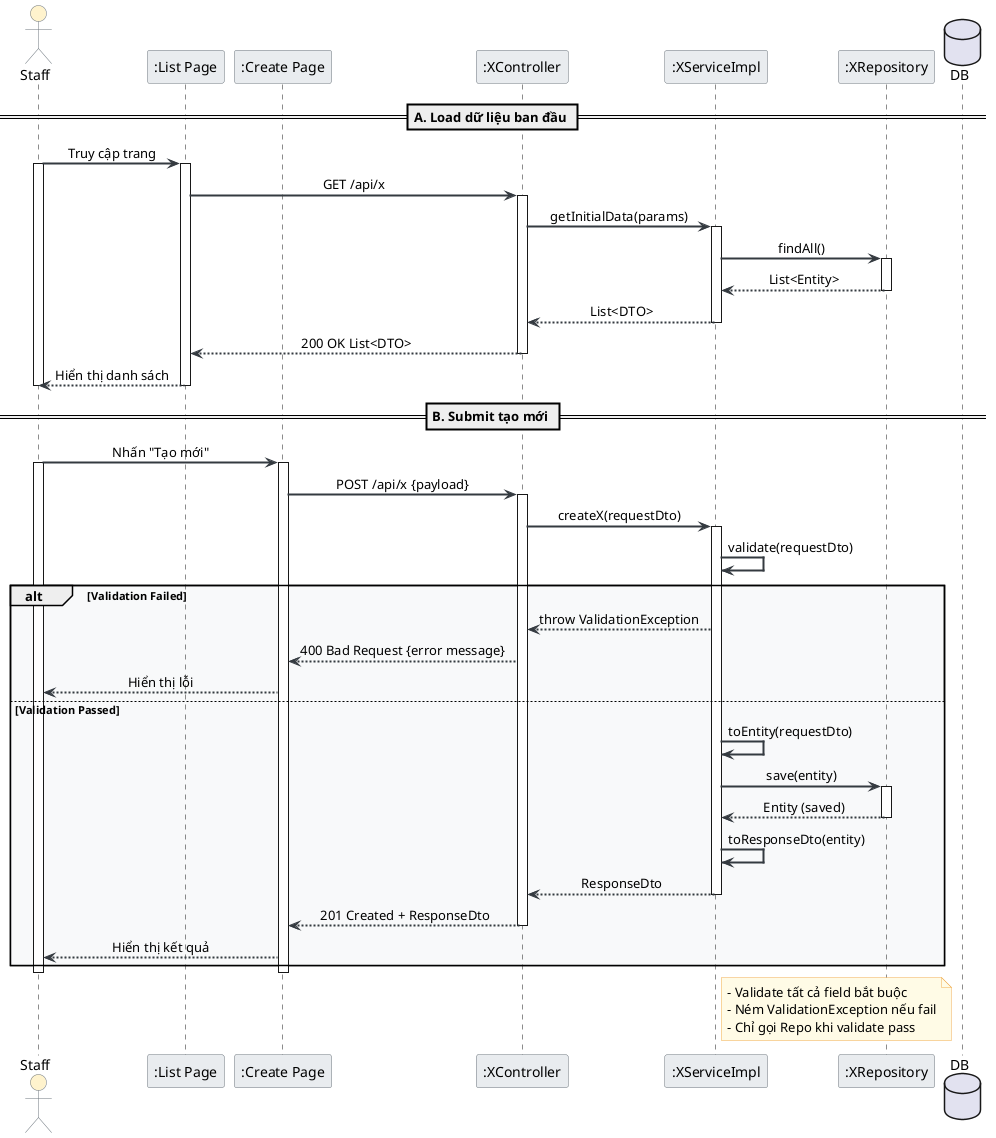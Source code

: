@startuml USE_CASE_TITLE

skinparam backgroundColor white
skinparam sequenceArrowThickness 2
skinparam sequenceMessageAlign center
skinparam sequenceGroupBodyBackgroundColor #F8F9FA
skinparam sequenceParticipantBorderColor #6C757D
skinparam sequenceParticipantBackgroundColor #E9ECEF
skinparam sequenceLifeLineStroke dash
skinparam noteBackgroundColor #FFFBE6
skinparam noteBorderColor #F0AD4E
skinparam {
  ArrowColor #343A40
}
skinparam actor {
  BackgroundColor #FFF3CD
  BorderColor #6C757D
}

' Title
' Replace with specific use case
' Example: title Create Category – Sequence Diagram
'title USE_CASE_TITLE – Sequence Diagram

' 1) Participants in MVC order: Actor → View → Controller → Service → Repository → (DB/API)
actor Staff
participant ":List Page" as ListUI
participant ":Create Page" as CreateUI
participant ":XController" as Ctrl
participant ":XServiceImpl" as Svc
participant ":XRepository" as Repo
database "DB" as DB

== A. Load dữ liệu ban đầu ==
Staff -> ListUI: Truy cập trang
activate Staff
activate ListUI
ListUI -> Ctrl: GET /api/x
activate Ctrl
Ctrl -> Svc: getInitialData(params)
activate Svc
Svc -> Repo: findAll()
activate Repo
Repo --> Svc: List<Entity>
deactivate Repo
Svc --> Ctrl: List<DTO>
deactivate Svc
Ctrl --> ListUI: 200 OK List<DTO>
deactivate Ctrl
ListUI --> Staff: Hiển thị danh sách

deactivate ListUI
deactivate Staff

== B. Submit tạo mới ==
Staff -> CreateUI: Nhấn "Tạo mới"
activate Staff
activate CreateUI
CreateUI -> Ctrl: POST /api/x {payload}
activate Ctrl
Ctrl -> Svc: createX(requestDto)
activate Svc

' 3) Validate tại Service ngay khi nhận từ Controller
Svc -> Svc: validate(requestDto)

alt Validation Failed
  Svc --> Ctrl: throw ValidationException
  Ctrl --> CreateUI: 400 Bad Request {error message}
  CreateUI --> Staff: Hiển thị lỗi
else Validation Passed
  ' Mapping nếu có
  Svc -> Svc: toEntity(requestDto)
  
  ' 2) Gọi repository có activation và trả về entity/DTO
  Svc -> Repo: save(entity)
  activate Repo
  Repo --> Svc: Entity (saved)
  deactivate Repo
  
  Svc -> Svc: toResponseDto(entity)
  Svc --> Ctrl: ResponseDto
  deactivate Svc
  Ctrl --> CreateUI: 201 Created + ResponseDto
  deactivate Ctrl
  CreateUI --> Staff: Hiển thị kết quả
end

deactivate CreateUI
deactivate Staff

' 5) Ghi chú nghiệp vụ
note right of Svc
  - Validate tất cả field bắt buộc
  - Ném ValidationException nếu fail
  - Chỉ gọi Repo khi validate pass
end note

' 7) Mẹo trình bày
' - Tối ưu nhóm bước bằng == A/B/C ==
' - Tách UI List/Create nếu có
' - Giữ câu lệnh ngắn gọn, rõ input/output

@enduml 